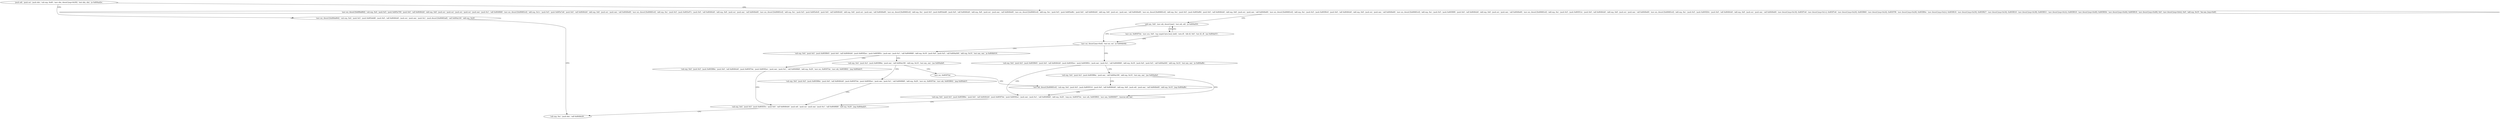 digraph "func" {
"134524142" [label = "'push edi', 'push esi', 'push ebx', 'sub esp, 0x40', 'mov ebx, dword [esp+0x50]', 'test ebx, ebx', 'je 0x804ad2e', " ]
"134524206" [label = "'mov esi, dword [0x806a864]', 'sub esp, 0x4', 'push 0x5', 'push 0x805e700', 'push 0x0', 'call 0x8049cb0', 'add esp, 0x8', 'push esi', 'push esi', 'push esi', 'push esi', 'push eax', 'push 0x1', 'call 0x8049fd0', 'mov esi, dword [0x80683c4]', 'add esp, 0x1c', 'push 0x5', 'push 0x805e7a8', 'push 0x0', 'call 0x8049cb0', 'add esp, 0x8', 'push esi', 'push eax', 'call 0x8049e60', 'mov esi, dword [0x80683c4]', 'add esp, 0xc', 'push 0x5', 'push 0x805e97c', 'push 0x0', 'call 0x8049cb0', 'add esp, 0x8', 'push esi', 'push eax', 'call 0x8049e60', 'mov esi, dword [0x80683c4]', 'add esp, 0xc', 'push 0x5', 'push 0x805e9c8', 'push 0x0', 'call 0x8049cb0', 'add esp, 0x8', 'push esi', 'push eax', 'call 0x8049e60', 'mov esi, dword [0x80683c4]', 'add esp, 0xc', 'push 0x5', 'push 0x805ebd8', 'push 0x0', 'call 0x8049cb0', 'add esp, 0x8', 'push esi', 'push eax', 'call 0x8049e60', 'mov esi, dword [0x80683c4]', 'add esp, 0xc', 'push 0x5', 'push 0x805ed6c', 'push 0x0', 'call 0x8049cb0', 'add esp, 0x8', 'push esi', 'push eax', 'call 0x8049e60', 'mov esi, dword [0x80683c4]', 'add esp, 0xc', 'push 0x5', 'push 0x805ef64', 'push 0x0', 'call 0x8049cb0', 'add esp, 0x8', 'push esi', 'push eax', 'call 0x8049e60', 'mov esi, dword [0x80683c4]', 'add esp, 0xc', 'push 0x5', 'push 0x805f0c0', 'push 0x0', 'call 0x8049cb0', 'add esp, 0x8', 'push esi', 'push eax', 'call 0x8049e60', 'mov esi, dword [0x80683c4]', 'add esp, 0xc', 'push 0x5', 'push 0x805f0f0', 'push 0x0', 'call 0x8049cb0', 'add esp, 0x8', 'push esi', 'push eax', 'call 0x8049e60', 'mov esi, dword [0x80683c4]', 'add esp, 0xc', 'push 0x5', 'push 0x805f12c', 'push 0x0', 'call 0x8049cb0', 'add esp, 0x8', 'push esi', 'push eax', 'call 0x8049e60', 'mov esi, dword [0x80683c4]', 'add esp, 0xc', 'push 0x5', 'push 0x805f20c', 'push 0x0', 'call 0x8049cb0', 'add esp, 0x8', 'push esi', 'push eax', 'call 0x8049e60', 'mov dword [esp+0x18], 0x805f7e6', 'mov dword [esp+0x1c], 0x805f7e8', 'mov dword [esp+0x20], 0x805f860', 'mov dword [esp+0x24], 0x805f7f8', 'mov dword [esp+0x28], 0x805f80e', 'mov dword [esp+0x2c], 0x805f818', 'mov dword [esp+0x30], 0x805f827', 'mov dword [esp+0x34], 0x805f818', 'mov dword [esp+0x38], 0x805f831', 'mov dword [esp+0x3c], 0x805f818', 'mov dword [esp+0x40], 0x805f83b', 'mov dword [esp+0x44], 0x805f818', 'mov dword [esp+0x48], 0x0', 'mov dword [esp+0x4c], 0x0', 'add esp, 0x10', 'lea eax, [esp+0x8]', " ]
"134524156" [label = "'mov esi, dword [0x806a864]', 'sub esp, 0x4', 'push 0x5', 'push 0x805e6d8', 'push 0x0', 'call 0x8049cb0', 'push esi', 'push eax', 'push 0x1', 'push dword [0x80683a8]', 'call 0x804a140', 'add esp, 0x20', " ]
"134524693" [label = "'add eax, 0x8', 'mov edi, dword [eax]', 'test edi, edi', 'je 0x804af34', " ]
"134524197" [label = "'sub esp, 0xc', 'push ebx', 'call 0x8049e50', " ]
"134524724" [label = "'mov esi, dword [eax+0x4]', 'test esi, esi', 'je 0x804b04b', " ]
"134525003" [label = "'sub esp, 0x4', 'push 0x5', 'push 0x805f845', 'push 0x0', 'call 0x8049cb0', 'push 0x805f2ec', 'push 0x805f85c', 'push eax', 'push 0x1', 'call 0x8049fd0', 'add esp, 0x18', 'push 0x0', 'push 0x5', 'call 0x804a040', 'add esp, 0x10', 'test eax, eax', 'je 0x804b016', " ]
"134524735" [label = "'sub esp, 0x4', 'push 0x5', 'push 0x805f845', 'push 0x0', 'call 0x8049cb0', 'push 0x805f2ec', 'push 0x805f85c', 'push eax', 'push 0x1', 'call 0x8049fd0', 'add esp, 0x18', 'push 0x0', 'push 0x5', 'call 0x804a040', 'add esp, 0x10', 'test eax, eax', 'je 0x804af8c', " ]
"134524702" [label = "'mov esi, 0x805f7de', 'mov ecx, 0x8', 'rep cmpsb byte [esi], [edi]', 'seta dl', 'sbb dl, 0x0', 'test dl, dl', 'jne 0x804af15', " ]
"134524950" [label = "'sub esp, 0x4', 'push 0x5', 'push 0x805f86e', 'push 0x0', 'call 0x8049cb0', 'push 0x805f7de', 'push 0x805f2ec', 'push eax', 'push 0x1', 'call 0x8049fd0', 'add esp, 0x20', 'mov esi, 0x805f7de', 'mov edi, 0x805f802', 'jmp 0x804afc5', " ]
"134525057" [label = "'sub esp, 0x4', 'push 0x3', 'push 0x805f86a', 'push eax', 'call 0x804a190', 'add esp, 0x10', 'test eax, eax', 'jne 0x804afe8', " ]
"134524812" [label = "'sub esp, 0x4', 'push 0x5', 'push 0x805f86e', 'push 0x0', 'call 0x8049cb0', 'push 0x805f7de', 'push 0x805f2ec', 'push eax', 'push 0x1', 'call 0x8049fd0', 'add esp, 0x20', 'cmp esi, 0x805f7de', 'mov edi, 0x805f802', 'mov eax, 0x8060607', 'cmovne edi, eax', " ]
"134524789" [label = "'sub esp, 0x4', 'push 0x3', 'push 0x805f86a', 'push eax', 'call 0x804a190', 'add esp, 0x10', 'test eax, eax', 'jne 0x804afed', " ]
"134524869" [label = "'sub esp, 0x4', 'push 0x5', 'push 0x805f35c', 'push 0x0', 'call 0x8049cb0', 'push edi', 'push esi', 'push eax', 'push 0x1', 'call 0x8049fd0', 'add esp, 0x20', 'jmp 0x804ad25', " ]
"134524904" [label = "'mov esi, 0x805f7de', " ]
"134525084" [label = "'sub esp, 0x4', 'push 0x5', 'push 0x805f86e', 'push 0x0', 'call 0x8049cb0', 'push 0x805f7de', 'push 0x805f2ec', 'push eax', 'push 0x1', 'call 0x8049fd0', 'add esp, 0x20', 'mov esi, 0x805f7de', 'mov edi, 0x805f802', 'jmp 0x804afc5', " ]
"134524909" [label = "'mov edi, dword [0x80683c4]', 'sub esp, 0x4', 'push 0x5', 'push 0x805f314', 'push 0x0', 'call 0x8049cb0', 'add esp, 0x8', 'push edi', 'push eax', 'call 0x8049e60', 'add esp, 0x10', 'jmp 0x804af8c', " ]
"134524142" -> "134524206" [ label = "CFG" ]
"134524142" -> "134524156" [ label = "CFG" ]
"134524206" -> "134524693" [ label = "CFG" ]
"134524156" -> "134524197" [ label = "CFG" ]
"134524693" -> "134524724" [ label = "CFG" ]
"134524693" -> "134524702" [ label = "CFG" ]
"134524724" -> "134525003" [ label = "CFG" ]
"134524724" -> "134524735" [ label = "CFG" ]
"134525003" -> "134524950" [ label = "CFG" ]
"134525003" -> "134525057" [ label = "CFG" ]
"134524735" -> "134524812" [ label = "CFG" ]
"134524735" -> "134524789" [ label = "CFG" ]
"134524702" -> "134524693" [ label = "CFG" ]
"134524702" -> "134524724" [ label = "CFG" ]
"134524950" -> "134524869" [ label = "CFG" ]
"134525057" -> "134524904" [ label = "CFG" ]
"134525057" -> "134525084" [ label = "CFG" ]
"134524812" -> "134524869" [ label = "CFG" ]
"134524789" -> "134524909" [ label = "CFG" ]
"134524789" -> "134524812" [ label = "CFG" ]
"134524869" -> "134524197" [ label = "CFG" ]
"134524904" -> "134524909" [ label = "CFG" ]
"134525084" -> "134524869" [ label = "CFG" ]
"134524909" -> "134524812" [ label = "CFG" ]
}
